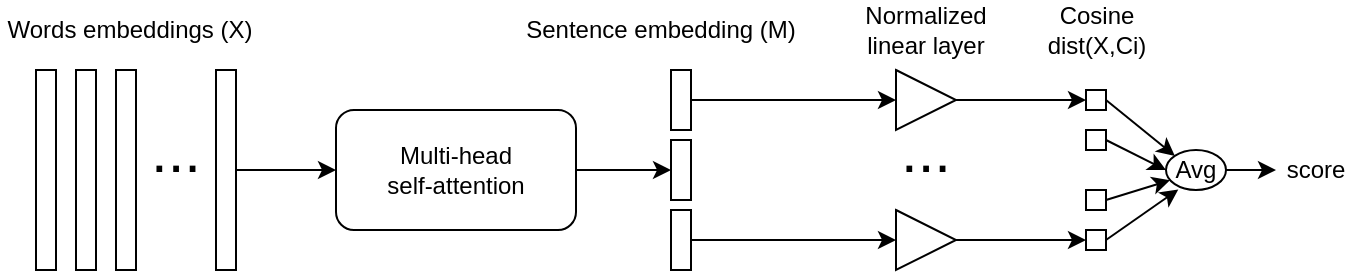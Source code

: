 <mxfile version="13.3.1" type="github">
  <diagram id="8PiFhN0lOcC597OMzhLN" name="Page-1">
    <mxGraphModel dx="689" dy="457" grid="1" gridSize="10" guides="1" tooltips="1" connect="1" arrows="1" fold="1" page="1" pageScale="1" pageWidth="850" pageHeight="1100" math="0" shadow="0">
      <root>
        <mxCell id="0" />
        <mxCell id="1" parent="0" />
        <mxCell id="tEIT_M-lIr8KalQBd7Zy-1" value="" style="rounded=0;whiteSpace=wrap;html=1;" vertex="1" parent="1">
          <mxGeometry x="70" y="140" width="10" height="100" as="geometry" />
        </mxCell>
        <mxCell id="tEIT_M-lIr8KalQBd7Zy-2" value="" style="rounded=0;whiteSpace=wrap;html=1;" vertex="1" parent="1">
          <mxGeometry x="90" y="140" width="10" height="100" as="geometry" />
        </mxCell>
        <mxCell id="tEIT_M-lIr8KalQBd7Zy-3" value="" style="rounded=0;whiteSpace=wrap;html=1;" vertex="1" parent="1">
          <mxGeometry x="110" y="140" width="10" height="100" as="geometry" />
        </mxCell>
        <mxCell id="tEIT_M-lIr8KalQBd7Zy-4" value="" style="rounded=0;whiteSpace=wrap;html=1;" vertex="1" parent="1">
          <mxGeometry x="160" y="140" width="10" height="100" as="geometry" />
        </mxCell>
        <mxCell id="tEIT_M-lIr8KalQBd7Zy-6" value="Words embeddings (X)" style="text;html=1;strokeColor=none;fillColor=none;align=center;verticalAlign=middle;whiteSpace=wrap;rounded=0;" vertex="1" parent="1">
          <mxGeometry x="52.5" y="110" width="127.5" height="20" as="geometry" />
        </mxCell>
        <mxCell id="tEIT_M-lIr8KalQBd7Zy-7" value="" style="rounded=0;whiteSpace=wrap;html=1;" vertex="1" parent="1">
          <mxGeometry x="387.5" y="175" width="10" height="30" as="geometry" />
        </mxCell>
        <mxCell id="tEIT_M-lIr8KalQBd7Zy-8" value="&lt;div&gt;Multi-head&lt;/div&gt;&lt;div&gt;self-attention&lt;br&gt;&lt;/div&gt;" style="rounded=1;whiteSpace=wrap;html=1;" vertex="1" parent="1">
          <mxGeometry x="220" y="160" width="120" height="60" as="geometry" />
        </mxCell>
        <mxCell id="tEIT_M-lIr8KalQBd7Zy-9" value="" style="endArrow=classic;html=1;exitX=1;exitY=0.5;exitDx=0;exitDy=0;entryX=0;entryY=0.5;entryDx=0;entryDy=0;" edge="1" parent="1" source="tEIT_M-lIr8KalQBd7Zy-4" target="tEIT_M-lIr8KalQBd7Zy-8">
          <mxGeometry width="50" height="50" relative="1" as="geometry">
            <mxPoint x="400" y="360" as="sourcePoint" />
            <mxPoint x="450" y="310" as="targetPoint" />
          </mxGeometry>
        </mxCell>
        <mxCell id="tEIT_M-lIr8KalQBd7Zy-10" value="" style="endArrow=classic;html=1;exitX=1;exitY=0.5;exitDx=0;exitDy=0;entryX=0;entryY=0.5;entryDx=0;entryDy=0;" edge="1" parent="1" source="tEIT_M-lIr8KalQBd7Zy-8" target="tEIT_M-lIr8KalQBd7Zy-7">
          <mxGeometry width="50" height="50" relative="1" as="geometry">
            <mxPoint x="400" y="360" as="sourcePoint" />
            <mxPoint x="450" y="310" as="targetPoint" />
          </mxGeometry>
        </mxCell>
        <mxCell id="tEIT_M-lIr8KalQBd7Zy-11" value="Sentence embedding (M)" style="text;html=1;strokeColor=none;fillColor=none;align=center;verticalAlign=middle;whiteSpace=wrap;rounded=0;" vertex="1" parent="1">
          <mxGeometry x="310" y="110" width="145" height="20" as="geometry" />
        </mxCell>
        <mxCell id="tEIT_M-lIr8KalQBd7Zy-20" value="" style="triangle;whiteSpace=wrap;html=1;" vertex="1" parent="1">
          <mxGeometry x="500" y="140" width="30" height="30" as="geometry" />
        </mxCell>
        <mxCell id="tEIT_M-lIr8KalQBd7Zy-24" value="" style="endArrow=classic;html=1;exitX=1;exitY=0.5;exitDx=0;exitDy=0;entryX=0;entryY=0.5;entryDx=0;entryDy=0;" edge="1" parent="1" source="tEIT_M-lIr8KalQBd7Zy-20" target="tEIT_M-lIr8KalQBd7Zy-38">
          <mxGeometry width="50" height="50" relative="1" as="geometry">
            <mxPoint x="400" y="360" as="sourcePoint" />
            <mxPoint x="567.5" y="155" as="targetPoint" />
          </mxGeometry>
        </mxCell>
        <mxCell id="tEIT_M-lIr8KalQBd7Zy-29" value="&lt;div&gt;Cosine&lt;/div&gt;&lt;div&gt;dist(X,Ci)&lt;/div&gt;" style="text;html=1;strokeColor=none;fillColor=none;align=center;verticalAlign=middle;whiteSpace=wrap;rounded=0;" vertex="1" parent="1">
          <mxGeometry x="562.5" y="107.5" width="75" height="25" as="geometry" />
        </mxCell>
        <mxCell id="tEIT_M-lIr8KalQBd7Zy-31" value="Normalized linear layer" style="text;html=1;strokeColor=none;fillColor=none;align=center;verticalAlign=middle;whiteSpace=wrap;rounded=0;" vertex="1" parent="1">
          <mxGeometry x="475" y="110" width="80" height="20" as="geometry" />
        </mxCell>
        <mxCell id="tEIT_M-lIr8KalQBd7Zy-32" value="" style="triangle;whiteSpace=wrap;html=1;" vertex="1" parent="1">
          <mxGeometry x="500" y="210" width="30" height="30" as="geometry" />
        </mxCell>
        <mxCell id="tEIT_M-lIr8KalQBd7Zy-35" value="&lt;font style=&quot;font-size: 30px&quot;&gt;...&lt;/font&gt;" style="text;html=1;strokeColor=none;fillColor=none;align=center;verticalAlign=middle;whiteSpace=wrap;rounded=0;" vertex="1" parent="1">
          <mxGeometry x="495" y="170" width="40" height="20" as="geometry" />
        </mxCell>
        <mxCell id="tEIT_M-lIr8KalQBd7Zy-38" value="" style="rounded=0;whiteSpace=wrap;html=1;" vertex="1" parent="1">
          <mxGeometry x="595" y="150" width="10" height="10" as="geometry" />
        </mxCell>
        <mxCell id="tEIT_M-lIr8KalQBd7Zy-39" value="" style="endArrow=classic;html=1;exitX=1;exitY=0.5;exitDx=0;exitDy=0;entryX=0;entryY=0.5;entryDx=0;entryDy=0;" edge="1" target="tEIT_M-lIr8KalQBd7Zy-40" parent="1">
          <mxGeometry width="50" height="50" relative="1" as="geometry">
            <mxPoint x="530" y="225" as="sourcePoint" />
            <mxPoint x="567.5" y="225" as="targetPoint" />
          </mxGeometry>
        </mxCell>
        <mxCell id="tEIT_M-lIr8KalQBd7Zy-40" value="" style="rounded=0;whiteSpace=wrap;html=1;" vertex="1" parent="1">
          <mxGeometry x="595" y="220" width="10" height="10" as="geometry" />
        </mxCell>
        <mxCell id="tEIT_M-lIr8KalQBd7Zy-43" value="" style="rounded=0;whiteSpace=wrap;html=1;" vertex="1" parent="1">
          <mxGeometry x="595" y="170" width="10" height="10" as="geometry" />
        </mxCell>
        <mxCell id="tEIT_M-lIr8KalQBd7Zy-44" value="" style="rounded=0;whiteSpace=wrap;html=1;" vertex="1" parent="1">
          <mxGeometry x="595" y="200" width="10" height="10" as="geometry" />
        </mxCell>
        <mxCell id="tEIT_M-lIr8KalQBd7Zy-47" value="&lt;font style=&quot;font-size: 30px&quot;&gt;...&lt;/font&gt;" style="text;html=1;strokeColor=none;fillColor=none;align=center;verticalAlign=middle;whiteSpace=wrap;rounded=0;" vertex="1" parent="1">
          <mxGeometry x="120" y="170" width="40" height="20" as="geometry" />
        </mxCell>
        <mxCell id="tEIT_M-lIr8KalQBd7Zy-48" value="Avg" style="ellipse;whiteSpace=wrap;html=1;" vertex="1" parent="1">
          <mxGeometry x="635" y="180" width="30" height="20" as="geometry" />
        </mxCell>
        <mxCell id="tEIT_M-lIr8KalQBd7Zy-49" value="" style="endArrow=classic;html=1;exitX=1;exitY=0.5;exitDx=0;exitDy=0;entryX=0;entryY=0;entryDx=0;entryDy=0;" edge="1" parent="1" source="tEIT_M-lIr8KalQBd7Zy-38" target="tEIT_M-lIr8KalQBd7Zy-48">
          <mxGeometry width="50" height="50" relative="1" as="geometry">
            <mxPoint x="440" y="210" as="sourcePoint" />
            <mxPoint x="490" y="160" as="targetPoint" />
          </mxGeometry>
        </mxCell>
        <mxCell id="tEIT_M-lIr8KalQBd7Zy-50" value="" style="endArrow=classic;html=1;exitX=1;exitY=0.5;exitDx=0;exitDy=0;entryX=0;entryY=0.5;entryDx=0;entryDy=0;" edge="1" parent="1" source="tEIT_M-lIr8KalQBd7Zy-43" target="tEIT_M-lIr8KalQBd7Zy-48">
          <mxGeometry width="50" height="50" relative="1" as="geometry">
            <mxPoint x="615" y="165" as="sourcePoint" />
            <mxPoint x="649.393" y="192.929" as="targetPoint" />
          </mxGeometry>
        </mxCell>
        <mxCell id="tEIT_M-lIr8KalQBd7Zy-51" value="" style="endArrow=classic;html=1;exitX=1;exitY=0.5;exitDx=0;exitDy=0;entryX=0.069;entryY=0.754;entryDx=0;entryDy=0;entryPerimeter=0;" edge="1" parent="1" source="tEIT_M-lIr8KalQBd7Zy-44" target="tEIT_M-lIr8KalQBd7Zy-48">
          <mxGeometry width="50" height="50" relative="1" as="geometry">
            <mxPoint x="615" y="185" as="sourcePoint" />
            <mxPoint x="645" y="200" as="targetPoint" />
          </mxGeometry>
        </mxCell>
        <mxCell id="tEIT_M-lIr8KalQBd7Zy-52" value="" style="endArrow=classic;html=1;exitX=1;exitY=0.5;exitDx=0;exitDy=0;entryX=0.205;entryY=0.987;entryDx=0;entryDy=0;entryPerimeter=0;" edge="1" parent="1" source="tEIT_M-lIr8KalQBd7Zy-40" target="tEIT_M-lIr8KalQBd7Zy-48">
          <mxGeometry width="50" height="50" relative="1" as="geometry">
            <mxPoint x="615" y="215" as="sourcePoint" />
            <mxPoint x="649.393" y="207.071" as="targetPoint" />
          </mxGeometry>
        </mxCell>
        <mxCell id="tEIT_M-lIr8KalQBd7Zy-53" value="score" style="text;html=1;strokeColor=none;fillColor=none;align=center;verticalAlign=middle;whiteSpace=wrap;rounded=0;" vertex="1" parent="1">
          <mxGeometry x="690" y="180" width="40" height="20" as="geometry" />
        </mxCell>
        <mxCell id="tEIT_M-lIr8KalQBd7Zy-54" value="" style="endArrow=classic;html=1;exitX=1;exitY=0.5;exitDx=0;exitDy=0;entryX=0;entryY=0.5;entryDx=0;entryDy=0;" edge="1" parent="1" source="tEIT_M-lIr8KalQBd7Zy-48" target="tEIT_M-lIr8KalQBd7Zy-53">
          <mxGeometry width="50" height="50" relative="1" as="geometry">
            <mxPoint x="540" y="190" as="sourcePoint" />
            <mxPoint x="590" y="140" as="targetPoint" />
          </mxGeometry>
        </mxCell>
        <mxCell id="tEIT_M-lIr8KalQBd7Zy-55" value="" style="rounded=0;whiteSpace=wrap;html=1;" vertex="1" parent="1">
          <mxGeometry x="387.5" y="140" width="10" height="30" as="geometry" />
        </mxCell>
        <mxCell id="tEIT_M-lIr8KalQBd7Zy-56" value="" style="rounded=0;whiteSpace=wrap;html=1;" vertex="1" parent="1">
          <mxGeometry x="387.5" y="210" width="10" height="30" as="geometry" />
        </mxCell>
        <mxCell id="tEIT_M-lIr8KalQBd7Zy-57" value="" style="endArrow=classic;html=1;entryX=0;entryY=0.5;entryDx=0;entryDy=0;exitX=1;exitY=0.5;exitDx=0;exitDy=0;" edge="1" parent="1" source="tEIT_M-lIr8KalQBd7Zy-55" target="tEIT_M-lIr8KalQBd7Zy-20">
          <mxGeometry width="50" height="50" relative="1" as="geometry">
            <mxPoint x="360" y="200" as="sourcePoint" />
            <mxPoint x="410" y="150" as="targetPoint" />
          </mxGeometry>
        </mxCell>
        <mxCell id="tEIT_M-lIr8KalQBd7Zy-58" value="" style="endArrow=classic;html=1;entryX=0;entryY=0.5;entryDx=0;entryDy=0;exitX=1;exitY=0.5;exitDx=0;exitDy=0;" edge="1" parent="1" source="tEIT_M-lIr8KalQBd7Zy-56" target="tEIT_M-lIr8KalQBd7Zy-32">
          <mxGeometry width="50" height="50" relative="1" as="geometry">
            <mxPoint x="400" y="225" as="sourcePoint" />
            <mxPoint x="510" y="165" as="targetPoint" />
          </mxGeometry>
        </mxCell>
      </root>
    </mxGraphModel>
  </diagram>
</mxfile>
